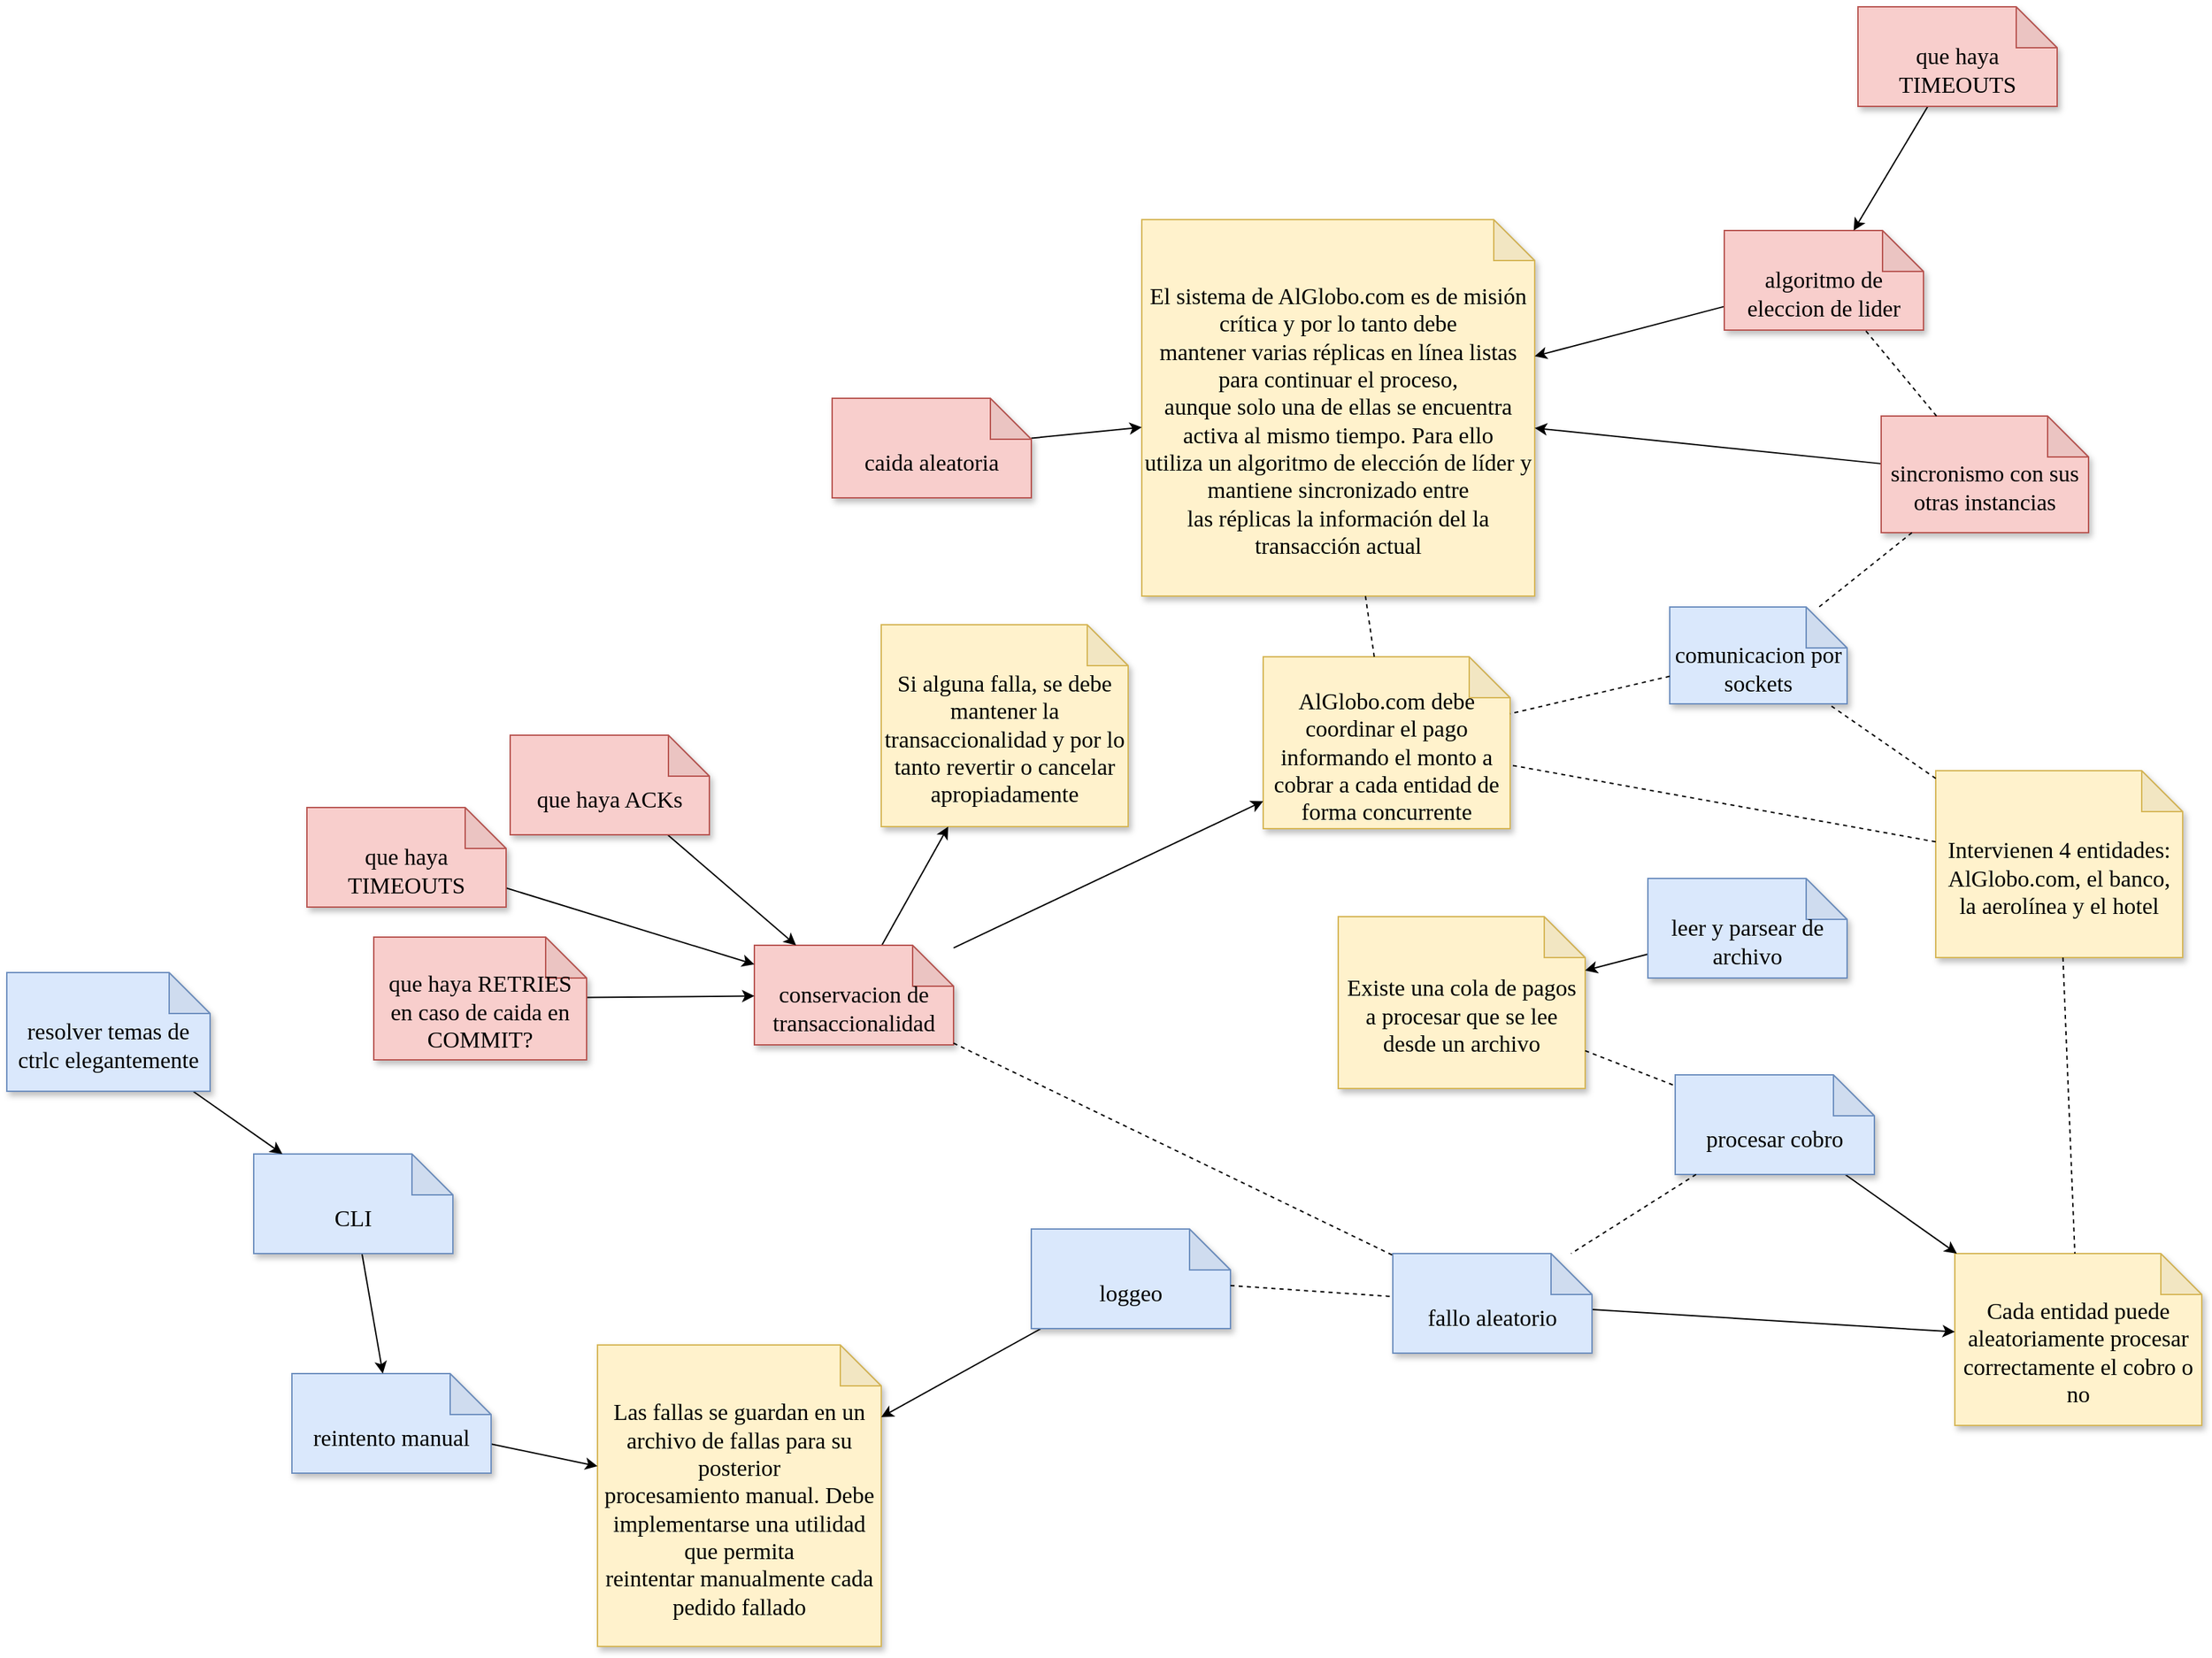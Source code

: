 <mxfile version="14.6.13" type="device"><diagram id="-i1oVx5ipeU0zJS-N9pA" name="Página-1"><mxGraphModel dx="3555" dy="2215" grid="0" gridSize="10" guides="1" tooltips="1" connect="1" arrows="1" fold="1" page="0" pageScale="1" pageWidth="827" pageHeight="1169" background="none" math="0" shadow="0"><root><mxCell id="0"/><mxCell id="1" parent="0"/><mxCell id="rxJ2Z8FzBRO4Whiaz3In-1" value="&lt;font style=&quot;font-size: 17px&quot;&gt;&lt;br&gt;&lt;font face=&quot;Comic Sans MS&quot; style=&quot;font-size: 17px&quot;&gt;Intervienen 4 entidades: AlGlobo.com, el banco, la aerolínea y el hotel&lt;/font&gt;&lt;/font&gt;" style="shape=note;whiteSpace=wrap;html=1;backgroundOutline=1;darkOpacity=0.05;shadow=1;sketch=0;fillColor=#fff2cc;strokeColor=#d6b656;" parent="1" vertex="1"><mxGeometry x="73" y="-313" width="181" height="137" as="geometry"/></mxCell><mxCell id="rxJ2Z8FzBRO4Whiaz3In-2" value="&lt;font face=&quot;Comic Sans MS&quot; style=&quot;font-size: 17px&quot;&gt;&lt;br&gt;Existe una cola de pagos a procesar que se lee desde un archivo&lt;/font&gt;" style="shape=note;whiteSpace=wrap;html=1;backgroundOutline=1;darkOpacity=0.05;shadow=1;sketch=0;fillColor=#fff2cc;strokeColor=#d6b656;" parent="1" vertex="1"><mxGeometry x="-365" y="-206" width="181" height="126" as="geometry"/></mxCell><mxCell id="rxJ2Z8FzBRO4Whiaz3In-4" value="&lt;font face=&quot;Comic Sans MS&quot; style=&quot;font-size: 17px&quot;&gt;&lt;font style=&quot;font-size: 17px&quot;&gt;&lt;br&gt;&lt;/font&gt;AlGlobo.com debe coordinar el pago informando el monto a cobrar a cada entidad de forma concurrente&lt;/font&gt;" style="shape=note;whiteSpace=wrap;html=1;backgroundOutline=1;darkOpacity=0.05;shadow=1;sketch=0;fillColor=#fff2cc;strokeColor=#d6b656;" parent="1" vertex="1"><mxGeometry x="-420" y="-396.5" width="181" height="126" as="geometry"/></mxCell><mxCell id="rxJ2Z8FzBRO4Whiaz3In-5" value="&lt;font face=&quot;Comic Sans MS&quot; style=&quot;font-size: 17px&quot;&gt;&lt;font style=&quot;font-size: 17px&quot;&gt;&lt;font style=&quot;font-size: 17px&quot;&gt;&lt;br&gt;&lt;/font&gt;&lt;/font&gt;Cada entidad puede aleatoriamente procesar correctamente el cobro o no&lt;/font&gt;&lt;font face=&quot;Comic Sans MS&quot; style=&quot;font-size: 17px&quot;&gt;&lt;br&gt;&lt;/font&gt;" style="shape=note;whiteSpace=wrap;html=1;backgroundOutline=1;darkOpacity=0.05;shadow=1;sketch=0;fillColor=#fff2cc;strokeColor=#d6b656;" parent="1" vertex="1"><mxGeometry x="87" y="41" width="181" height="126" as="geometry"/></mxCell><mxCell id="rxJ2Z8FzBRO4Whiaz3In-6" value="&lt;font style=&quot;font-size: 17px&quot; face=&quot;Comic Sans MS&quot;&gt;&lt;font style=&quot;font-size: 17px&quot;&gt;&lt;font style=&quot;font-size: 17px&quot;&gt;&lt;font style=&quot;font-size: 17px&quot;&gt;&lt;br&gt;&lt;/font&gt;&lt;/font&gt;&lt;/font&gt;Si alguna falla, se debe mantener la transaccionalidad y por lo tanto revertir o cancelar apropiadamente&lt;/font&gt;&lt;font face=&quot;Comic Sans MS&quot; style=&quot;font-size: 17px&quot;&gt;&lt;br&gt;&lt;/font&gt;" style="shape=note;whiteSpace=wrap;html=1;backgroundOutline=1;darkOpacity=0.05;shadow=1;sketch=0;fillColor=#fff2cc;strokeColor=#d6b656;" parent="1" vertex="1"><mxGeometry x="-700" y="-420" width="181" height="148" as="geometry"/></mxCell><mxCell id="rxJ2Z8FzBRO4Whiaz3In-7" value="&lt;font style=&quot;font-size: 17px&quot; face=&quot;Comic Sans MS&quot;&gt;&lt;font style=&quot;font-size: 17px&quot;&gt;&lt;font style=&quot;font-size: 17px&quot;&gt;&lt;font style=&quot;font-size: 17px&quot;&gt;&lt;font style=&quot;font-size: 17px&quot;&gt;&lt;font style=&quot;font-size: 17px&quot;&gt;&lt;br&gt;&lt;/font&gt;&lt;/font&gt;&lt;/font&gt;&lt;/font&gt;&lt;/font&gt;&lt;/font&gt;&lt;font style=&quot;font-size: 17px&quot; face=&quot;Comic Sans MS&quot;&gt;Las fallas se guardan en un archivo de fallas para su posterior &lt;br&gt;procesamiento manual. Debe implementarse una utilidad que permita &lt;br&gt;reintentar manualmente cada pedido fallado&lt;/font&gt;&lt;font face=&quot;Comic Sans MS&quot; style=&quot;font-size: 17px&quot;&gt;&lt;br&gt;&lt;/font&gt;" style="shape=note;whiteSpace=wrap;html=1;backgroundOutline=1;darkOpacity=0.05;shadow=1;sketch=0;fillColor=#fff2cc;strokeColor=#d6b656;" parent="1" vertex="1"><mxGeometry x="-908" y="108" width="208" height="221" as="geometry"/></mxCell><mxCell id="rxJ2Z8FzBRO4Whiaz3In-8" value="&lt;font style=&quot;font-size: 17px&quot; face=&quot;Comic Sans MS&quot;&gt;&lt;font style=&quot;font-size: 17px&quot;&gt;&lt;font style=&quot;font-size: 17px&quot;&gt;&lt;font style=&quot;font-size: 17px&quot;&gt;&lt;font style=&quot;font-size: 17px&quot;&gt;&lt;font style=&quot;font-size: 17px&quot;&gt;&lt;br&gt;&lt;/font&gt;&lt;/font&gt;&lt;/font&gt;&lt;/font&gt;&lt;/font&gt;&lt;/font&gt;&lt;font style=&quot;font-size: 17px&quot; face=&quot;Comic Sans MS&quot;&gt;El sistema de AlGlobo.com es de misión crítica y por lo tanto debe &lt;br&gt;mantener varias réplicas en línea listas para continuar el proceso, &lt;br&gt;aunque solo una de ellas se encuentra activa al mismo tiempo. Para ello &lt;br&gt;utiliza un algoritmo de elección de líder y mantiene sincronizado entre &lt;br&gt;las réplicas la información del la transacción actual&lt;/font&gt;&lt;font face=&quot;Comic Sans MS&quot; style=&quot;font-size: 17px&quot;&gt;&lt;br&gt;&lt;/font&gt;" style="shape=note;whiteSpace=wrap;html=1;backgroundOutline=1;darkOpacity=0.05;shadow=1;sketch=0;fillColor=#fff2cc;strokeColor=#d6b656;" parent="1" vertex="1"><mxGeometry x="-509" y="-717" width="288" height="276" as="geometry"/></mxCell><mxCell id="rxJ2Z8FzBRO4Whiaz3In-11" style="edgeStyle=none;rounded=0;orthogonalLoop=1;jettySize=auto;html=1;" parent="1" source="rxJ2Z8FzBRO4Whiaz3In-9" target="rxJ2Z8FzBRO4Whiaz3In-2" edge="1"><mxGeometry relative="1" as="geometry"/></mxCell><mxCell id="rxJ2Z8FzBRO4Whiaz3In-9" value="&lt;font face=&quot;Comic Sans MS&quot; style=&quot;font-size: 17px&quot;&gt;&lt;br&gt;leer y parsear de archivo&lt;/font&gt;" style="shape=note;whiteSpace=wrap;html=1;backgroundOutline=1;darkOpacity=0.05;shadow=1;sketch=0;fillColor=#dae8fc;strokeColor=#6c8ebf;" parent="1" vertex="1"><mxGeometry x="-138" y="-234" width="146" height="73" as="geometry"/></mxCell><mxCell id="rxJ2Z8FzBRO4Whiaz3In-13" style="edgeStyle=none;rounded=0;orthogonalLoop=1;jettySize=auto;html=1;" parent="1" source="rxJ2Z8FzBRO4Whiaz3In-12" target="rxJ2Z8FzBRO4Whiaz3In-5" edge="1"><mxGeometry relative="1" as="geometry"><mxPoint x="-146" y="78" as="targetPoint"/></mxGeometry></mxCell><mxCell id="rxJ2Z8FzBRO4Whiaz3In-12" value="&lt;font face=&quot;Comic Sans MS&quot; style=&quot;font-size: 17px&quot;&gt;&lt;br&gt;fallo aleatorio&lt;/font&gt;" style="shape=note;whiteSpace=wrap;html=1;backgroundOutline=1;darkOpacity=0.05;shadow=1;sketch=0;fillColor=#dae8fc;strokeColor=#6c8ebf;" parent="1" vertex="1"><mxGeometry x="-325" y="41" width="146" height="73" as="geometry"/></mxCell><mxCell id="rxJ2Z8FzBRO4Whiaz3In-15" style="edgeStyle=none;rounded=0;orthogonalLoop=1;jettySize=auto;html=1;" parent="1" source="rxJ2Z8FzBRO4Whiaz3In-14" target="rxJ2Z8FzBRO4Whiaz3In-5" edge="1"><mxGeometry relative="1" as="geometry"><mxPoint x="-102" y="-11" as="targetPoint"/></mxGeometry></mxCell><mxCell id="rxJ2Z8FzBRO4Whiaz3In-14" value="&lt;font face=&quot;Comic Sans MS&quot; style=&quot;font-size: 17px&quot;&gt;&lt;br&gt;procesar cobro&lt;br&gt;&lt;/font&gt;" style="shape=note;whiteSpace=wrap;html=1;backgroundOutline=1;darkOpacity=0.05;shadow=1;sketch=0;fillColor=#dae8fc;strokeColor=#6c8ebf;" parent="1" vertex="1"><mxGeometry x="-118" y="-90" width="146" height="73" as="geometry"/></mxCell><mxCell id="rxJ2Z8FzBRO4Whiaz3In-19" style="edgeStyle=none;rounded=0;orthogonalLoop=1;jettySize=auto;html=1;" parent="1" source="rxJ2Z8FzBRO4Whiaz3In-16" target="rxJ2Z8FzBRO4Whiaz3In-7" edge="1"><mxGeometry relative="1" as="geometry"/></mxCell><mxCell id="rxJ2Z8FzBRO4Whiaz3In-16" value="&lt;font face=&quot;Comic Sans MS&quot; style=&quot;font-size: 17px&quot;&gt;&lt;br&gt;loggeo&lt;br&gt;&lt;/font&gt;" style="shape=note;whiteSpace=wrap;html=1;backgroundOutline=1;darkOpacity=0.05;shadow=1;sketch=0;fillColor=#dae8fc;strokeColor=#6c8ebf;" parent="1" vertex="1"><mxGeometry x="-590" y="23" width="146" height="73" as="geometry"/></mxCell><mxCell id="rxJ2Z8FzBRO4Whiaz3In-21" value="" style="endArrow=none;dashed=1;html=1;" parent="1" source="rxJ2Z8FzBRO4Whiaz3In-16" target="rxJ2Z8FzBRO4Whiaz3In-12" edge="1"><mxGeometry width="50" height="50" relative="1" as="geometry"><mxPoint x="-698" y="-20" as="sourcePoint"/><mxPoint x="-648" y="-70" as="targetPoint"/></mxGeometry></mxCell><mxCell id="rxJ2Z8FzBRO4Whiaz3In-23" style="edgeStyle=none;rounded=0;orthogonalLoop=1;jettySize=auto;html=1;" parent="1" source="rxJ2Z8FzBRO4Whiaz3In-22" target="rxJ2Z8FzBRO4Whiaz3In-7" edge="1"><mxGeometry relative="1" as="geometry"/></mxCell><mxCell id="rxJ2Z8FzBRO4Whiaz3In-22" value="&lt;font face=&quot;Comic Sans MS&quot; style=&quot;font-size: 17px&quot;&gt;&lt;br&gt;reintento manual&lt;br&gt;&lt;/font&gt;" style="shape=note;whiteSpace=wrap;html=1;backgroundOutline=1;darkOpacity=0.05;shadow=1;sketch=0;fillColor=#dae8fc;strokeColor=#6c8ebf;" parent="1" vertex="1"><mxGeometry x="-1132" y="129" width="146" height="73" as="geometry"/></mxCell><mxCell id="rxJ2Z8FzBRO4Whiaz3In-25" style="edgeStyle=none;rounded=0;orthogonalLoop=1;jettySize=auto;html=1;" parent="1" source="rxJ2Z8FzBRO4Whiaz3In-24" target="rxJ2Z8FzBRO4Whiaz3In-6" edge="1"><mxGeometry relative="1" as="geometry"/></mxCell><mxCell id="rxJ2Z8FzBRO4Whiaz3In-30" style="edgeStyle=none;rounded=0;orthogonalLoop=1;jettySize=auto;html=1;" parent="1" source="rxJ2Z8FzBRO4Whiaz3In-24" target="rxJ2Z8FzBRO4Whiaz3In-4" edge="1"><mxGeometry relative="1" as="geometry"/></mxCell><mxCell id="rxJ2Z8FzBRO4Whiaz3In-24" value="&lt;font face=&quot;Comic Sans MS&quot; style=&quot;font-size: 17px&quot;&gt;&lt;br&gt;conservacion de transaccionalidad&lt;/font&gt;" style="shape=note;whiteSpace=wrap;html=1;backgroundOutline=1;darkOpacity=0.05;shadow=1;sketch=0;fillColor=#f8cecc;strokeColor=#b85450;" parent="1" vertex="1"><mxGeometry x="-793" y="-185" width="146" height="73" as="geometry"/></mxCell><mxCell id="rxJ2Z8FzBRO4Whiaz3In-27" value="" style="endArrow=none;dashed=1;html=1;" parent="1" source="rxJ2Z8FzBRO4Whiaz3In-24" target="rxJ2Z8FzBRO4Whiaz3In-12" edge="1"><mxGeometry width="50" height="50" relative="1" as="geometry"><mxPoint x="-504" y="77.427" as="sourcePoint"/><mxPoint x="-402" y="53.573" as="targetPoint"/></mxGeometry></mxCell><mxCell id="rxJ2Z8FzBRO4Whiaz3In-28" value="" style="endArrow=none;dashed=1;html=1;" parent="1" source="rxJ2Z8FzBRO4Whiaz3In-14" target="rxJ2Z8FzBRO4Whiaz3In-12" edge="1"><mxGeometry width="50" height="50" relative="1" as="geometry"><mxPoint x="-484.983" y="-99" as="sourcePoint"/><mxPoint x="-371.017" as="targetPoint"/></mxGeometry></mxCell><mxCell id="rxJ2Z8FzBRO4Whiaz3In-29" value="" style="endArrow=none;dashed=1;html=1;" parent="1" source="rxJ2Z8FzBRO4Whiaz3In-1" target="rxJ2Z8FzBRO4Whiaz3In-5" edge="1"><mxGeometry width="50" height="50" relative="1" as="geometry"><mxPoint x="-242.8" y="-60" as="sourcePoint"/><mxPoint x="-305.2" y="-8" as="targetPoint"/></mxGeometry></mxCell><mxCell id="rxJ2Z8FzBRO4Whiaz3In-31" value="" style="endArrow=none;dashed=1;html=1;" parent="1" source="rxJ2Z8FzBRO4Whiaz3In-1" target="rxJ2Z8FzBRO4Whiaz3In-4" edge="1"><mxGeometry width="50" height="50" relative="1" as="geometry"><mxPoint x="-242.8" y="-60" as="sourcePoint"/><mxPoint x="-305.2" y="-8" as="targetPoint"/></mxGeometry></mxCell><mxCell id="rxJ2Z8FzBRO4Whiaz3In-32" value="" style="endArrow=none;dashed=1;html=1;" parent="1" source="rxJ2Z8FzBRO4Whiaz3In-2" target="rxJ2Z8FzBRO4Whiaz3In-14" edge="1"><mxGeometry width="50" height="50" relative="1" as="geometry"><mxPoint x="55.337" y="-155.5" as="sourcePoint"/><mxPoint x="-4.357" y="7" as="targetPoint"/></mxGeometry></mxCell><mxCell id="rxJ2Z8FzBRO4Whiaz3In-34" style="edgeStyle=none;rounded=0;orthogonalLoop=1;jettySize=auto;html=1;" parent="1" source="rxJ2Z8FzBRO4Whiaz3In-33" target="rxJ2Z8FzBRO4Whiaz3In-8" edge="1"><mxGeometry relative="1" as="geometry"/></mxCell><mxCell id="rxJ2Z8FzBRO4Whiaz3In-33" value="&lt;font face=&quot;Comic Sans MS&quot; style=&quot;font-size: 17px&quot;&gt;&lt;br&gt;algoritmo de eleccion de lider&lt;/font&gt;" style="shape=note;whiteSpace=wrap;html=1;backgroundOutline=1;darkOpacity=0.05;shadow=1;sketch=0;fillColor=#f8cecc;strokeColor=#b85450;" parent="1" vertex="1"><mxGeometry x="-82" y="-709" width="146" height="73" as="geometry"/></mxCell><mxCell id="rxJ2Z8FzBRO4Whiaz3In-36" style="edgeStyle=none;rounded=0;orthogonalLoop=1;jettySize=auto;html=1;" parent="1" source="rxJ2Z8FzBRO4Whiaz3In-35" target="rxJ2Z8FzBRO4Whiaz3In-8" edge="1"><mxGeometry relative="1" as="geometry"/></mxCell><mxCell id="rxJ2Z8FzBRO4Whiaz3In-35" value="&lt;font face=&quot;Comic Sans MS&quot; style=&quot;font-size: 17px&quot;&gt;&lt;br&gt;sincronismo con sus otras instancias&lt;/font&gt;" style="shape=note;whiteSpace=wrap;html=1;backgroundOutline=1;darkOpacity=0.05;shadow=1;sketch=0;fillColor=#f8cecc;strokeColor=#b85450;" parent="1" vertex="1"><mxGeometry x="33" y="-573" width="152" height="85.5" as="geometry"/></mxCell><mxCell id="rxJ2Z8FzBRO4Whiaz3In-38" style="edgeStyle=none;rounded=0;orthogonalLoop=1;jettySize=auto;html=1;" parent="1" source="rxJ2Z8FzBRO4Whiaz3In-37" target="rxJ2Z8FzBRO4Whiaz3In-8" edge="1"><mxGeometry relative="1" as="geometry"/></mxCell><mxCell id="rxJ2Z8FzBRO4Whiaz3In-37" value="&lt;font face=&quot;Comic Sans MS&quot; style=&quot;font-size: 17px&quot;&gt;&lt;br&gt;caida aleatoria&lt;/font&gt;" style="shape=note;whiteSpace=wrap;html=1;backgroundOutline=1;darkOpacity=0.05;shadow=1;sketch=0;fillColor=#f8cecc;strokeColor=#b85450;" parent="1" vertex="1"><mxGeometry x="-736" y="-586" width="146" height="73" as="geometry"/></mxCell><mxCell id="rxJ2Z8FzBRO4Whiaz3In-39" value="" style="endArrow=none;dashed=1;html=1;" parent="1" source="rxJ2Z8FzBRO4Whiaz3In-8" target="rxJ2Z8FzBRO4Whiaz3In-4" edge="1"><mxGeometry width="50" height="50" relative="1" as="geometry"><mxPoint x="-190.0" y="-372.838" as="sourcePoint"/><mxPoint x="-512" y="-503.662" as="targetPoint"/></mxGeometry></mxCell><mxCell id="rxJ2Z8FzBRO4Whiaz3In-40" value="&lt;font face=&quot;Comic Sans MS&quot; style=&quot;font-size: 17px&quot;&gt;&lt;br&gt;comunicacion por sockets&lt;/font&gt;" style="shape=note;whiteSpace=wrap;html=1;backgroundOutline=1;darkOpacity=0.05;shadow=1;sketch=0;fillColor=#dae8fc;strokeColor=#6c8ebf;" parent="1" vertex="1"><mxGeometry x="-122" y="-433" width="130" height="71" as="geometry"/></mxCell><mxCell id="rxJ2Z8FzBRO4Whiaz3In-42" value="" style="endArrow=none;dashed=1;html=1;" parent="1" source="rxJ2Z8FzBRO4Whiaz3In-35" target="rxJ2Z8FzBRO4Whiaz3In-40" edge="1"><mxGeometry width="50" height="50" relative="1" as="geometry"><mxPoint x="-335.045" y="-431" as="sourcePoint"/><mxPoint x="-328.61" y="-386.5" as="targetPoint"/></mxGeometry></mxCell><mxCell id="rxJ2Z8FzBRO4Whiaz3In-44" value="" style="endArrow=none;dashed=1;html=1;" parent="1" source="rxJ2Z8FzBRO4Whiaz3In-40" target="rxJ2Z8FzBRO4Whiaz3In-4" edge="1"><mxGeometry width="50" height="50" relative="1" as="geometry"><mxPoint x="-56.587" y="-537.5" as="sourcePoint"/><mxPoint x="-30.647" y="-431" as="targetPoint"/></mxGeometry></mxCell><mxCell id="rxJ2Z8FzBRO4Whiaz3In-45" value="" style="endArrow=none;dashed=1;html=1;" parent="1" source="rxJ2Z8FzBRO4Whiaz3In-1" target="rxJ2Z8FzBRO4Whiaz3In-40" edge="1"><mxGeometry width="50" height="50" relative="1" as="geometry"><mxPoint x="-115" y="-402.417" as="sourcePoint"/><mxPoint x="-229" y="-358.424" as="targetPoint"/></mxGeometry></mxCell><mxCell id="rxJ2Z8FzBRO4Whiaz3In-47" style="edgeStyle=none;rounded=0;orthogonalLoop=1;jettySize=auto;html=1;" parent="1" source="rxJ2Z8FzBRO4Whiaz3In-46" target="rxJ2Z8FzBRO4Whiaz3In-22" edge="1"><mxGeometry relative="1" as="geometry"/></mxCell><mxCell id="rxJ2Z8FzBRO4Whiaz3In-46" value="&lt;font face=&quot;Comic Sans MS&quot; style=&quot;font-size: 17px&quot;&gt;&lt;br&gt;CLI&lt;br&gt;&lt;/font&gt;" style="shape=note;whiteSpace=wrap;html=1;backgroundOutline=1;darkOpacity=0.05;shadow=1;sketch=0;fillColor=#dae8fc;strokeColor=#6c8ebf;" parent="1" vertex="1"><mxGeometry x="-1160" y="-32" width="146" height="73" as="geometry"/></mxCell><mxCell id="rxJ2Z8FzBRO4Whiaz3In-48" value="" style="endArrow=none;dashed=1;html=1;" parent="1" source="rxJ2Z8FzBRO4Whiaz3In-35" target="rxJ2Z8FzBRO4Whiaz3In-33" edge="1"><mxGeometry width="50" height="50" relative="1" as="geometry"><mxPoint x="67" y="-460.021" as="sourcePoint"/><mxPoint x="3.0" y="-437.933" as="targetPoint"/></mxGeometry></mxCell><mxCell id="IyrZpzpyNTFkMrfRm6_H-5" style="edgeStyle=none;rounded=0;orthogonalLoop=1;jettySize=auto;html=1;" edge="1" parent="1" source="IyrZpzpyNTFkMrfRm6_H-2" target="rxJ2Z8FzBRO4Whiaz3In-24"><mxGeometry relative="1" as="geometry"/></mxCell><mxCell id="IyrZpzpyNTFkMrfRm6_H-2" value="&lt;font face=&quot;Comic Sans MS&quot; style=&quot;font-size: 17px&quot;&gt;&lt;br&gt;que haya ACKs&lt;/font&gt;" style="shape=note;whiteSpace=wrap;html=1;backgroundOutline=1;darkOpacity=0.05;shadow=1;sketch=0;fillColor=#f8cecc;strokeColor=#b85450;" vertex="1" parent="1"><mxGeometry x="-972" y="-339" width="146" height="73" as="geometry"/></mxCell><mxCell id="IyrZpzpyNTFkMrfRm6_H-4" style="rounded=0;orthogonalLoop=1;jettySize=auto;html=1;" edge="1" parent="1" source="IyrZpzpyNTFkMrfRm6_H-3" target="rxJ2Z8FzBRO4Whiaz3In-24"><mxGeometry relative="1" as="geometry"/></mxCell><mxCell id="IyrZpzpyNTFkMrfRm6_H-3" value="&lt;font face=&quot;Comic Sans MS&quot; style=&quot;font-size: 17px&quot;&gt;&lt;br&gt;que haya TIMEOUTS&lt;/font&gt;" style="shape=note;whiteSpace=wrap;html=1;backgroundOutline=1;darkOpacity=0.05;shadow=1;sketch=0;fillColor=#f8cecc;strokeColor=#b85450;" vertex="1" parent="1"><mxGeometry x="-1121" y="-286" width="146" height="73" as="geometry"/></mxCell><mxCell id="IyrZpzpyNTFkMrfRm6_H-7" style="edgeStyle=none;rounded=0;orthogonalLoop=1;jettySize=auto;html=1;" edge="1" parent="1" source="IyrZpzpyNTFkMrfRm6_H-6" target="rxJ2Z8FzBRO4Whiaz3In-24"><mxGeometry relative="1" as="geometry"/></mxCell><mxCell id="IyrZpzpyNTFkMrfRm6_H-6" value="&lt;font face=&quot;Comic Sans MS&quot; style=&quot;font-size: 17px&quot;&gt;&lt;br&gt;que haya RETRIES en caso de caida en COMMIT?&lt;/font&gt;" style="shape=note;whiteSpace=wrap;html=1;backgroundOutline=1;darkOpacity=0.05;shadow=1;sketch=0;fillColor=#f8cecc;strokeColor=#b85450;" vertex="1" parent="1"><mxGeometry x="-1072" y="-191" width="156" height="90" as="geometry"/></mxCell><mxCell id="IyrZpzpyNTFkMrfRm6_H-9" style="edgeStyle=none;rounded=0;orthogonalLoop=1;jettySize=auto;html=1;" edge="1" parent="1" source="IyrZpzpyNTFkMrfRm6_H-8" target="rxJ2Z8FzBRO4Whiaz3In-46"><mxGeometry relative="1" as="geometry"/></mxCell><mxCell id="IyrZpzpyNTFkMrfRm6_H-8" value="&lt;font face=&quot;Comic Sans MS&quot; style=&quot;font-size: 17px&quot;&gt;&lt;br&gt;resolver temas de ctrlc elegantemente&lt;br&gt;&lt;/font&gt;" style="shape=note;whiteSpace=wrap;html=1;backgroundOutline=1;darkOpacity=0.05;shadow=1;sketch=0;fillColor=#dae8fc;strokeColor=#6c8ebf;" vertex="1" parent="1"><mxGeometry x="-1341" y="-165" width="149" height="87" as="geometry"/></mxCell><mxCell id="IyrZpzpyNTFkMrfRm6_H-14" style="edgeStyle=none;rounded=0;orthogonalLoop=1;jettySize=auto;html=1;" edge="1" parent="1" source="IyrZpzpyNTFkMrfRm6_H-13" target="rxJ2Z8FzBRO4Whiaz3In-33"><mxGeometry relative="1" as="geometry"/></mxCell><mxCell id="IyrZpzpyNTFkMrfRm6_H-13" value="&lt;font face=&quot;Comic Sans MS&quot; style=&quot;font-size: 17px&quot;&gt;&lt;br&gt;que haya TIMEOUTS&lt;/font&gt;" style="shape=note;whiteSpace=wrap;html=1;backgroundOutline=1;darkOpacity=0.05;shadow=1;sketch=0;fillColor=#f8cecc;strokeColor=#b85450;" vertex="1" parent="1"><mxGeometry x="16" y="-873" width="146" height="73" as="geometry"/></mxCell></root></mxGraphModel></diagram></mxfile>